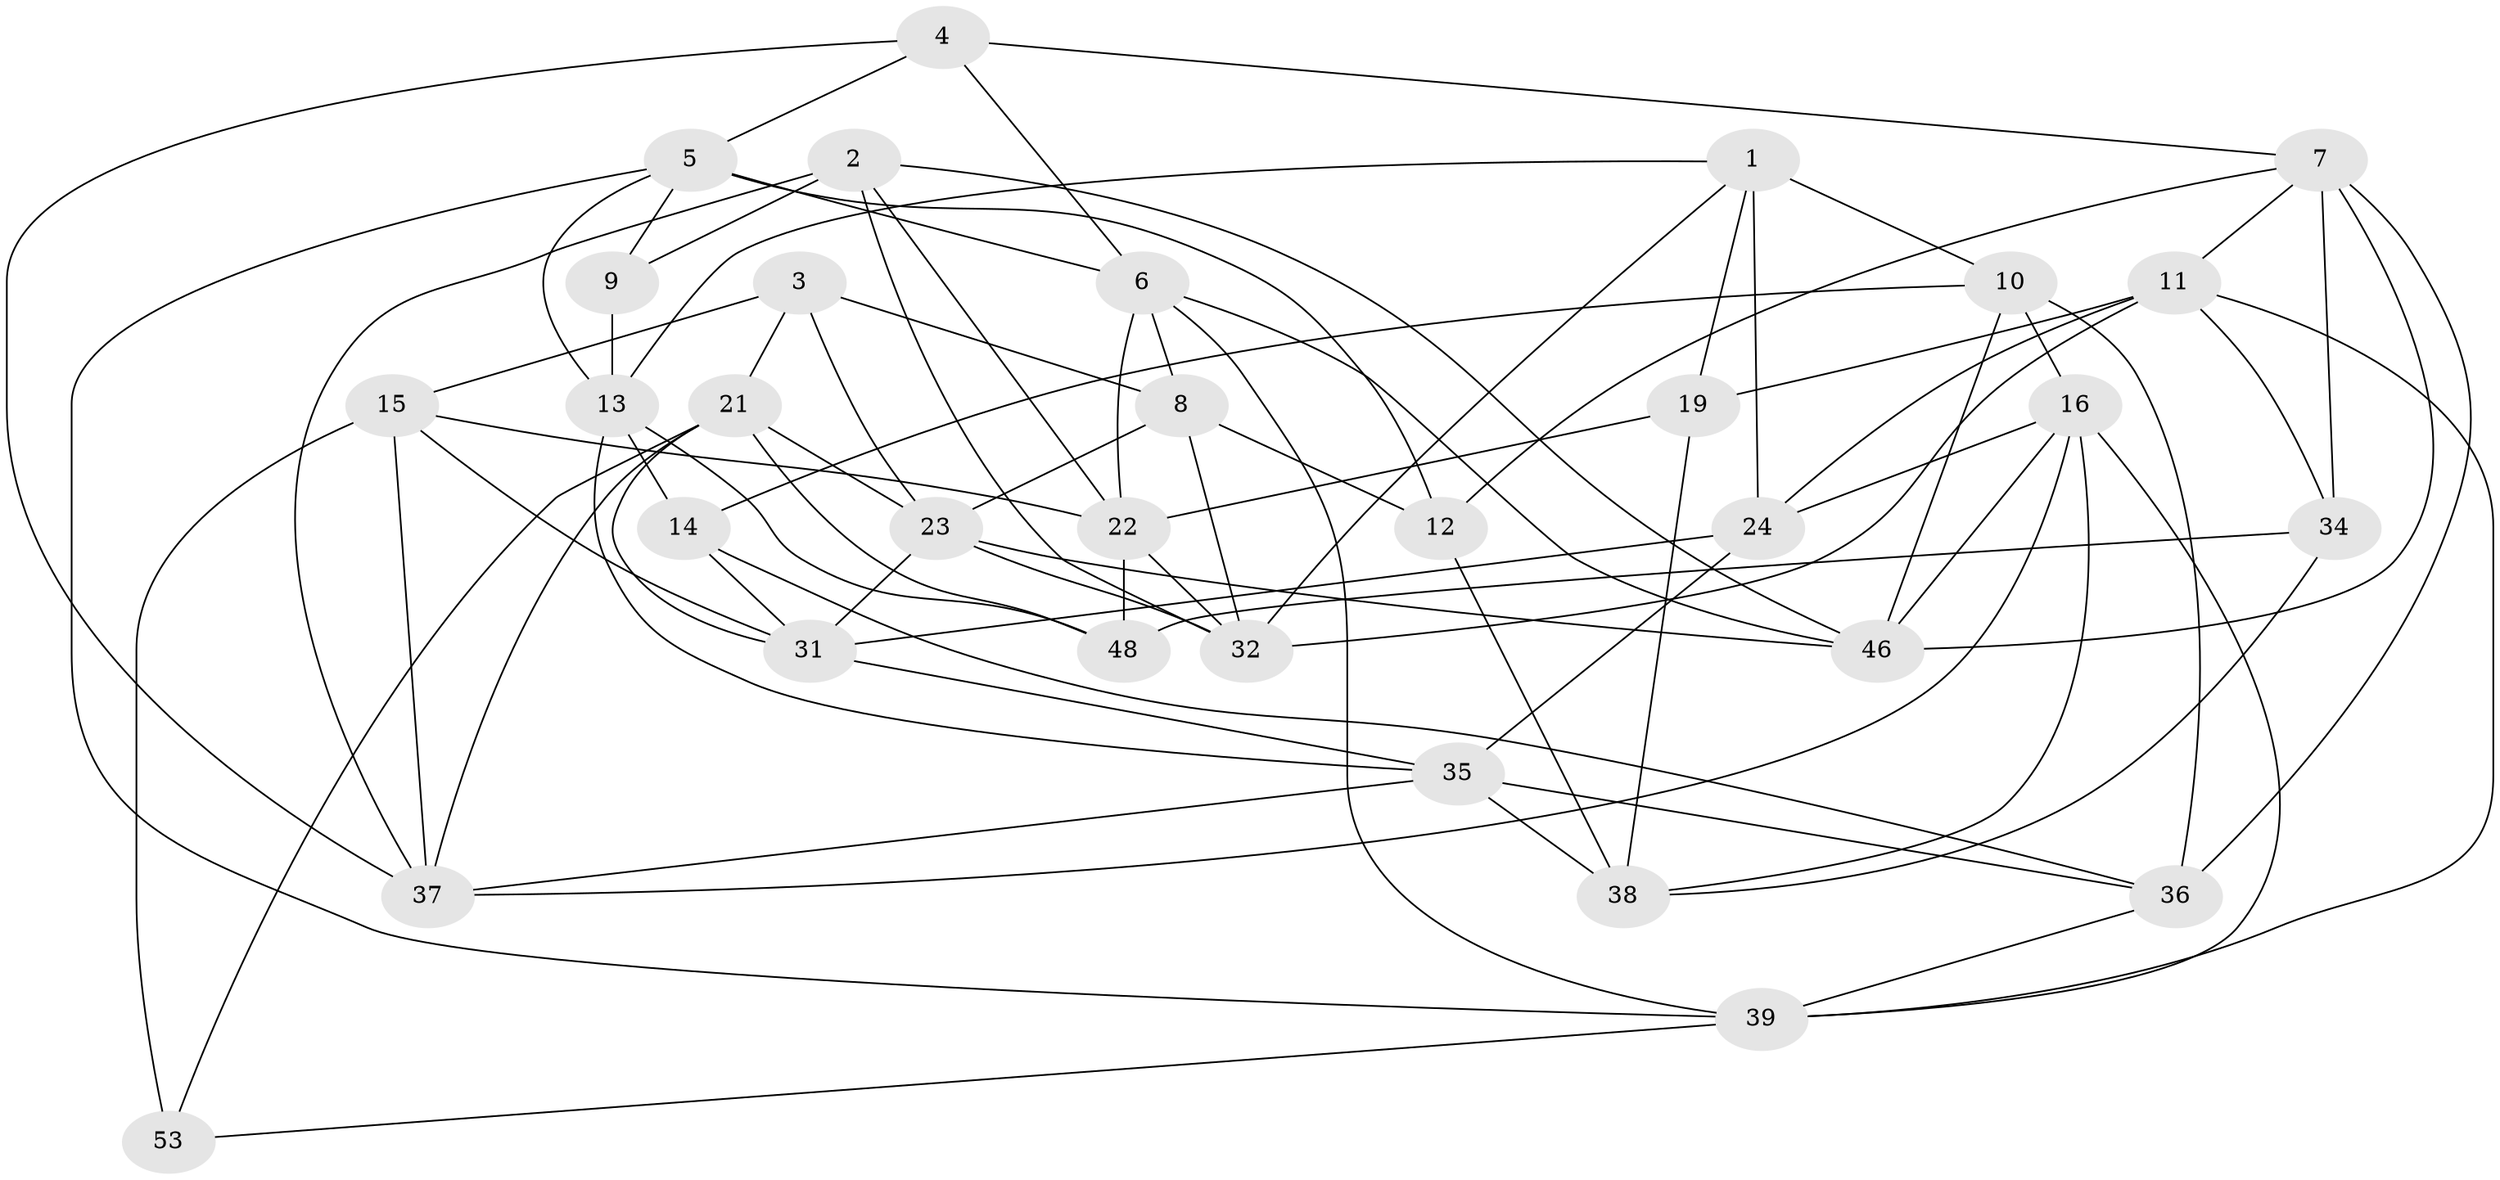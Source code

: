 // Generated by graph-tools (version 1.1) at 2025/52/02/27/25 19:52:33]
// undirected, 32 vertices, 82 edges
graph export_dot {
graph [start="1"]
  node [color=gray90,style=filled];
  1 [super="+33"];
  2 [super="+25"];
  3;
  4;
  5 [super="+18"];
  6 [super="+26"];
  7 [super="+42"];
  8 [super="+20"];
  9;
  10 [super="+30"];
  11 [super="+54"];
  12 [super="+49"];
  13 [super="+17"];
  14;
  15 [super="+44"];
  16 [super="+56"];
  19;
  21 [super="+29"];
  22 [super="+41"];
  23 [super="+27"];
  24 [super="+28"];
  31 [super="+50"];
  32 [super="+40"];
  34;
  35 [super="+45"];
  36 [super="+47"];
  37 [super="+55"];
  38 [super="+52"];
  39 [super="+43"];
  46 [super="+51"];
  48;
  53;
  1 -- 10;
  1 -- 19;
  1 -- 24 [weight=2];
  1 -- 32;
  1 -- 13;
  2 -- 9 [weight=2];
  2 -- 46;
  2 -- 37;
  2 -- 32;
  2 -- 22;
  3 -- 15;
  3 -- 21;
  3 -- 8;
  3 -- 23;
  4 -- 7;
  4 -- 37;
  4 -- 6;
  4 -- 5;
  5 -- 6;
  5 -- 9;
  5 -- 39;
  5 -- 13;
  5 -- 12;
  6 -- 22;
  6 -- 46;
  6 -- 39;
  6 -- 8;
  7 -- 11;
  7 -- 34;
  7 -- 46;
  7 -- 36;
  7 -- 12;
  8 -- 12 [weight=2];
  8 -- 23;
  8 -- 32;
  9 -- 13;
  10 -- 36 [weight=2];
  10 -- 14;
  10 -- 16;
  10 -- 46;
  11 -- 19;
  11 -- 34;
  11 -- 39;
  11 -- 24;
  11 -- 32;
  12 -- 38 [weight=2];
  13 -- 14;
  13 -- 35;
  13 -- 48;
  14 -- 36;
  14 -- 31;
  15 -- 31;
  15 -- 53 [weight=2];
  15 -- 22;
  15 -- 37;
  16 -- 39;
  16 -- 24;
  16 -- 37;
  16 -- 38;
  16 -- 46;
  19 -- 38;
  19 -- 22;
  21 -- 48;
  21 -- 53;
  21 -- 31;
  21 -- 23;
  21 -- 37;
  22 -- 48;
  22 -- 32;
  23 -- 32;
  23 -- 31;
  23 -- 46;
  24 -- 35;
  24 -- 31;
  31 -- 35;
  34 -- 48;
  34 -- 38;
  35 -- 38;
  35 -- 36;
  35 -- 37;
  36 -- 39;
  39 -- 53;
}

